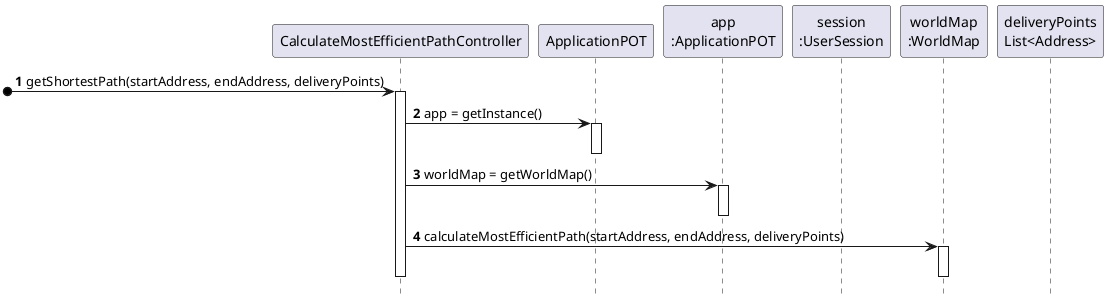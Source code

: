 @startuml
autonumber
hide footbox



participant "CalculateMostEfficientPathController" as CTRL
participant "ApplicationPOT" as _APP
participant "app\n:ApplicationPOT" as APP
participant "session\n:UserSession" as SESSION
participant "worldMap\n:WorldMap" as DRS
participant "deliveryPoints\nList<Address>" as LIST



[o-> CTRL : getShortestPath(startAddress, endAddress, deliveryPoints)
activate CTRL








CTRL -> _APP : app = getInstance()
activate _APP
deactivate _APP
CTRL -> APP : worldMap = getWorldMap()
activate APP
deactivate APP

CTRL -> DRS : calculateMostEfficientPath(startAddress, endAddress, deliveryPoints)
activate DRS

deactivate DRS

deactivate CTRL

@enduml
